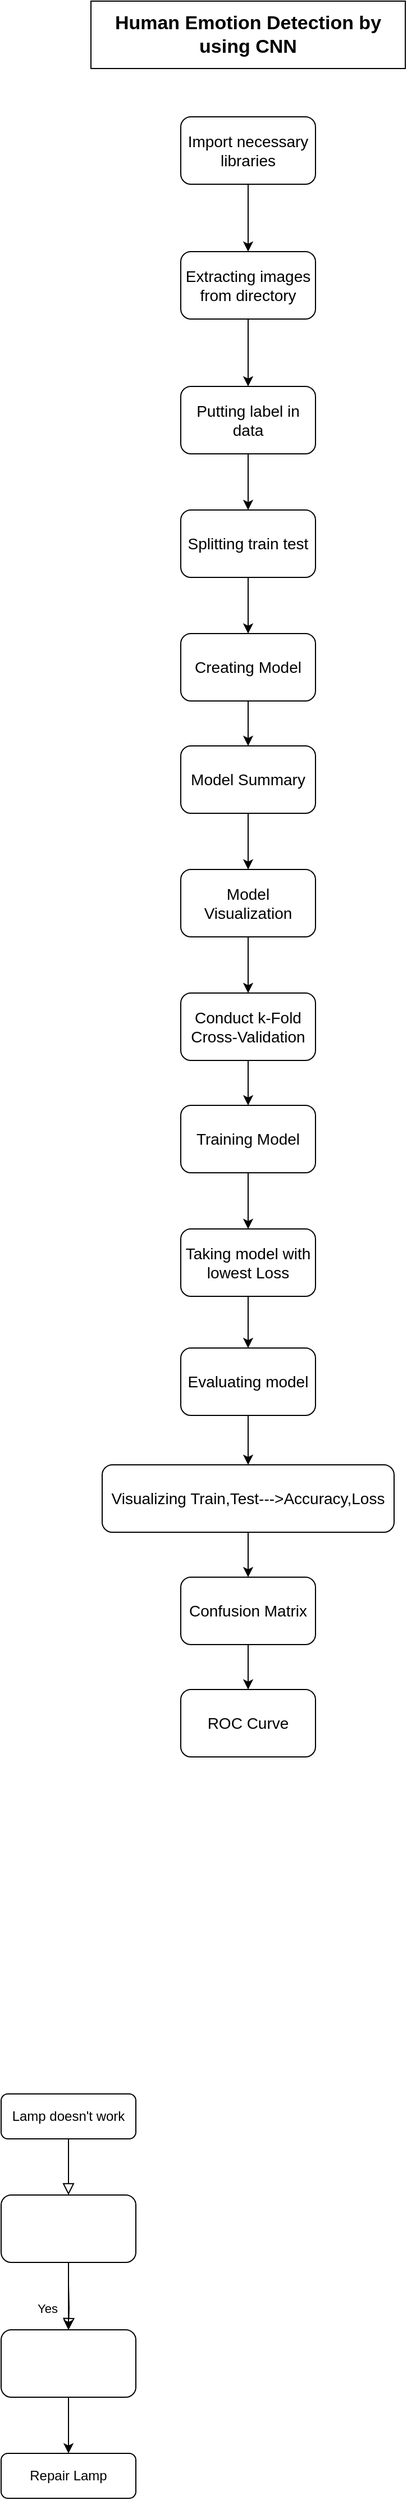<mxfile version="17.1.3" type="github">
  <diagram id="C5RBs43oDa-KdzZeNtuy" name="Page-1">
    <mxGraphModel dx="1038" dy="2885" grid="1" gridSize="10" guides="1" tooltips="1" connect="1" arrows="1" fold="1" page="1" pageScale="1" pageWidth="827" pageHeight="1169" math="0" shadow="0">
      <root>
        <mxCell id="WIyWlLk6GJQsqaUBKTNV-0" />
        <mxCell id="WIyWlLk6GJQsqaUBKTNV-1" parent="WIyWlLk6GJQsqaUBKTNV-0" />
        <mxCell id="WIyWlLk6GJQsqaUBKTNV-2" value="" style="rounded=0;html=1;jettySize=auto;orthogonalLoop=1;fontSize=11;endArrow=block;endFill=0;endSize=8;strokeWidth=1;shadow=0;labelBackgroundColor=none;edgeStyle=orthogonalEdgeStyle;" parent="WIyWlLk6GJQsqaUBKTNV-1" source="WIyWlLk6GJQsqaUBKTNV-3" edge="1">
          <mxGeometry relative="1" as="geometry">
            <mxPoint x="220" y="170" as="targetPoint" />
          </mxGeometry>
        </mxCell>
        <mxCell id="WIyWlLk6GJQsqaUBKTNV-3" value="Lamp doesn&#39;t work" style="rounded=1;whiteSpace=wrap;html=1;fontSize=12;glass=0;strokeWidth=1;shadow=0;" parent="WIyWlLk6GJQsqaUBKTNV-1" vertex="1">
          <mxGeometry x="160" y="80" width="120" height="40" as="geometry" />
        </mxCell>
        <mxCell id="WIyWlLk6GJQsqaUBKTNV-4" value="Yes" style="rounded=0;html=1;jettySize=auto;orthogonalLoop=1;fontSize=11;endArrow=block;endFill=0;endSize=8;strokeWidth=1;shadow=0;labelBackgroundColor=none;edgeStyle=orthogonalEdgeStyle;" parent="WIyWlLk6GJQsqaUBKTNV-1" edge="1">
          <mxGeometry y="20" relative="1" as="geometry">
            <mxPoint as="offset" />
            <mxPoint x="220" y="250" as="sourcePoint" />
            <mxPoint x="220" y="290" as="targetPoint" />
          </mxGeometry>
        </mxCell>
        <mxCell id="WIyWlLk6GJQsqaUBKTNV-11" value="Repair Lamp" style="rounded=1;whiteSpace=wrap;html=1;fontSize=12;glass=0;strokeWidth=1;shadow=0;" parent="WIyWlLk6GJQsqaUBKTNV-1" vertex="1">
          <mxGeometry x="160" y="400" width="120" height="40" as="geometry" />
        </mxCell>
        <mxCell id="BGPMG8W0dTxWUfh2eH9M-2" value="" style="edgeStyle=orthogonalEdgeStyle;rounded=0;orthogonalLoop=1;jettySize=auto;html=1;" edge="1" parent="WIyWlLk6GJQsqaUBKTNV-1" source="BGPMG8W0dTxWUfh2eH9M-0" target="BGPMG8W0dTxWUfh2eH9M-1">
          <mxGeometry relative="1" as="geometry" />
        </mxCell>
        <mxCell id="BGPMG8W0dTxWUfh2eH9M-0" value="" style="rounded=1;whiteSpace=wrap;html=1;" vertex="1" parent="WIyWlLk6GJQsqaUBKTNV-1">
          <mxGeometry x="160" y="170" width="120" height="60" as="geometry" />
        </mxCell>
        <mxCell id="BGPMG8W0dTxWUfh2eH9M-1" value="" style="rounded=1;whiteSpace=wrap;html=1;" vertex="1" parent="WIyWlLk6GJQsqaUBKTNV-1">
          <mxGeometry x="160" y="290" width="120" height="60" as="geometry" />
        </mxCell>
        <mxCell id="BGPMG8W0dTxWUfh2eH9M-5" value="" style="endArrow=classic;html=1;rounded=0;exitX=0.5;exitY=1;exitDx=0;exitDy=0;" edge="1" parent="WIyWlLk6GJQsqaUBKTNV-1" source="BGPMG8W0dTxWUfh2eH9M-1" target="WIyWlLk6GJQsqaUBKTNV-11">
          <mxGeometry width="50" height="50" relative="1" as="geometry">
            <mxPoint x="390" y="310" as="sourcePoint" />
            <mxPoint x="440" y="260" as="targetPoint" />
          </mxGeometry>
        </mxCell>
        <mxCell id="BGPMG8W0dTxWUfh2eH9M-6" value="&lt;font style=&quot;font-size: 14px&quot;&gt;Import necessary libraries&lt;/font&gt;" style="rounded=1;whiteSpace=wrap;html=1;" vertex="1" parent="WIyWlLk6GJQsqaUBKTNV-1">
          <mxGeometry x="320" y="-1680" width="120" height="60" as="geometry" />
        </mxCell>
        <mxCell id="BGPMG8W0dTxWUfh2eH9M-7" value="&lt;font style=&quot;font-size: 14px&quot;&gt;Extracting images from directory&lt;/font&gt;" style="rounded=1;whiteSpace=wrap;html=1;" vertex="1" parent="WIyWlLk6GJQsqaUBKTNV-1">
          <mxGeometry x="320" y="-1560" width="120" height="60" as="geometry" />
        </mxCell>
        <mxCell id="BGPMG8W0dTxWUfh2eH9M-8" value="&lt;font style=&quot;font-size: 14px&quot;&gt;Putting label in data&lt;/font&gt;" style="rounded=1;whiteSpace=wrap;html=1;" vertex="1" parent="WIyWlLk6GJQsqaUBKTNV-1">
          <mxGeometry x="320" y="-1440" width="120" height="60" as="geometry" />
        </mxCell>
        <mxCell id="BGPMG8W0dTxWUfh2eH9M-9" value="&lt;font style=&quot;font-size: 14px&quot;&gt;Splitting train test&lt;/font&gt;" style="rounded=1;whiteSpace=wrap;html=1;" vertex="1" parent="WIyWlLk6GJQsqaUBKTNV-1">
          <mxGeometry x="320" y="-1330" width="120" height="60" as="geometry" />
        </mxCell>
        <mxCell id="BGPMG8W0dTxWUfh2eH9M-10" value="&lt;font style=&quot;font-size: 14px&quot;&gt;Creating Model&lt;/font&gt;" style="rounded=1;whiteSpace=wrap;html=1;" vertex="1" parent="WIyWlLk6GJQsqaUBKTNV-1">
          <mxGeometry x="320" y="-1220" width="120" height="60" as="geometry" />
        </mxCell>
        <mxCell id="BGPMG8W0dTxWUfh2eH9M-11" value="&lt;b&gt;&lt;font style=&quot;font-size: 17px&quot;&gt;Human Emotion Detection by using CNN&lt;/font&gt;&lt;/b&gt;" style="rounded=0;whiteSpace=wrap;html=1;" vertex="1" parent="WIyWlLk6GJQsqaUBKTNV-1">
          <mxGeometry x="240" y="-1783" width="280" height="60" as="geometry" />
        </mxCell>
        <mxCell id="BGPMG8W0dTxWUfh2eH9M-12" value="Model Summary" style="rounded=1;whiteSpace=wrap;html=1;fontSize=14;" vertex="1" parent="WIyWlLk6GJQsqaUBKTNV-1">
          <mxGeometry x="320" y="-1120" width="120" height="60" as="geometry" />
        </mxCell>
        <mxCell id="BGPMG8W0dTxWUfh2eH9M-13" value="Model Visualization" style="rounded=1;whiteSpace=wrap;html=1;fontSize=14;" vertex="1" parent="WIyWlLk6GJQsqaUBKTNV-1">
          <mxGeometry x="320" y="-1010" width="120" height="60" as="geometry" />
        </mxCell>
        <mxCell id="BGPMG8W0dTxWUfh2eH9M-14" value="Conduct k-Fold Cross-Validation" style="rounded=1;whiteSpace=wrap;html=1;fontSize=14;" vertex="1" parent="WIyWlLk6GJQsqaUBKTNV-1">
          <mxGeometry x="320" y="-900" width="120" height="60" as="geometry" />
        </mxCell>
        <mxCell id="BGPMG8W0dTxWUfh2eH9M-15" value="Training Model" style="rounded=1;whiteSpace=wrap;html=1;fontSize=14;" vertex="1" parent="WIyWlLk6GJQsqaUBKTNV-1">
          <mxGeometry x="320" y="-800" width="120" height="60" as="geometry" />
        </mxCell>
        <mxCell id="BGPMG8W0dTxWUfh2eH9M-16" value="Taking model with lowest Loss" style="rounded=1;whiteSpace=wrap;html=1;fontSize=14;" vertex="1" parent="WIyWlLk6GJQsqaUBKTNV-1">
          <mxGeometry x="320" y="-690" width="120" height="60" as="geometry" />
        </mxCell>
        <mxCell id="BGPMG8W0dTxWUfh2eH9M-17" value="Evaluating model" style="rounded=1;whiteSpace=wrap;html=1;fontSize=14;" vertex="1" parent="WIyWlLk6GJQsqaUBKTNV-1">
          <mxGeometry x="320" y="-584" width="120" height="60" as="geometry" />
        </mxCell>
        <mxCell id="BGPMG8W0dTxWUfh2eH9M-29" style="edgeStyle=orthogonalEdgeStyle;rounded=0;orthogonalLoop=1;jettySize=auto;html=1;fontSize=14;" edge="1" parent="WIyWlLk6GJQsqaUBKTNV-1" source="BGPMG8W0dTxWUfh2eH9M-18" target="BGPMG8W0dTxWUfh2eH9M-19">
          <mxGeometry relative="1" as="geometry" />
        </mxCell>
        <mxCell id="BGPMG8W0dTxWUfh2eH9M-18" value="Visualizing Train,Test---&gt;Accuracy,Loss" style="rounded=1;whiteSpace=wrap;html=1;fontSize=14;" vertex="1" parent="WIyWlLk6GJQsqaUBKTNV-1">
          <mxGeometry x="250" y="-480" width="260" height="60" as="geometry" />
        </mxCell>
        <mxCell id="BGPMG8W0dTxWUfh2eH9M-19" value="Confusion Matrix" style="rounded=1;whiteSpace=wrap;html=1;fontSize=14;" vertex="1" parent="WIyWlLk6GJQsqaUBKTNV-1">
          <mxGeometry x="320" y="-380" width="120" height="60" as="geometry" />
        </mxCell>
        <mxCell id="BGPMG8W0dTxWUfh2eH9M-20" value="ROC Curve" style="rounded=1;whiteSpace=wrap;html=1;fontSize=14;" vertex="1" parent="WIyWlLk6GJQsqaUBKTNV-1">
          <mxGeometry x="320" y="-280" width="120" height="60" as="geometry" />
        </mxCell>
        <mxCell id="BGPMG8W0dTxWUfh2eH9M-21" value="" style="endArrow=classic;html=1;rounded=0;fontSize=14;exitX=0.5;exitY=1;exitDx=0;exitDy=0;" edge="1" parent="WIyWlLk6GJQsqaUBKTNV-1" source="BGPMG8W0dTxWUfh2eH9M-19">
          <mxGeometry width="50" height="50" relative="1" as="geometry">
            <mxPoint x="390" y="-220" as="sourcePoint" />
            <mxPoint x="380" y="-280" as="targetPoint" />
          </mxGeometry>
        </mxCell>
        <mxCell id="BGPMG8W0dTxWUfh2eH9M-25" value="" style="endArrow=classic;html=1;rounded=0;fontSize=14;entryX=0.5;entryY=0;entryDx=0;entryDy=0;exitX=0.5;exitY=1;exitDx=0;exitDy=0;" edge="1" parent="WIyWlLk6GJQsqaUBKTNV-1" source="BGPMG8W0dTxWUfh2eH9M-17" target="BGPMG8W0dTxWUfh2eH9M-18">
          <mxGeometry width="50" height="50" relative="1" as="geometry">
            <mxPoint x="379.5" y="-514" as="sourcePoint" />
            <mxPoint x="379.5" y="-584" as="targetPoint" />
          </mxGeometry>
        </mxCell>
        <mxCell id="BGPMG8W0dTxWUfh2eH9M-31" value="" style="endArrow=classic;html=1;rounded=0;fontSize=14;exitX=0.5;exitY=1;exitDx=0;exitDy=0;entryX=0.5;entryY=0;entryDx=0;entryDy=0;" edge="1" parent="WIyWlLk6GJQsqaUBKTNV-1" source="BGPMG8W0dTxWUfh2eH9M-6" target="BGPMG8W0dTxWUfh2eH9M-7">
          <mxGeometry width="50" height="50" relative="1" as="geometry">
            <mxPoint x="390" y="-1730" as="sourcePoint" />
            <mxPoint x="440" y="-1780" as="targetPoint" />
          </mxGeometry>
        </mxCell>
        <mxCell id="BGPMG8W0dTxWUfh2eH9M-32" value="" style="endArrow=classic;html=1;rounded=0;fontSize=14;exitX=0.5;exitY=1;exitDx=0;exitDy=0;entryX=0.5;entryY=0;entryDx=0;entryDy=0;" edge="1" parent="WIyWlLk6GJQsqaUBKTNV-1" source="BGPMG8W0dTxWUfh2eH9M-7" target="BGPMG8W0dTxWUfh2eH9M-8">
          <mxGeometry width="50" height="50" relative="1" as="geometry">
            <mxPoint x="390" y="-1470" as="sourcePoint" />
            <mxPoint x="440" y="-1520" as="targetPoint" />
          </mxGeometry>
        </mxCell>
        <mxCell id="BGPMG8W0dTxWUfh2eH9M-33" value="" style="endArrow=classic;html=1;rounded=0;fontSize=14;exitX=0.5;exitY=1;exitDx=0;exitDy=0;entryX=0.5;entryY=0;entryDx=0;entryDy=0;" edge="1" parent="WIyWlLk6GJQsqaUBKTNV-1" source="BGPMG8W0dTxWUfh2eH9M-8" target="BGPMG8W0dTxWUfh2eH9M-9">
          <mxGeometry width="50" height="50" relative="1" as="geometry">
            <mxPoint x="390" y="-1470" as="sourcePoint" />
            <mxPoint x="440" y="-1520" as="targetPoint" />
          </mxGeometry>
        </mxCell>
        <mxCell id="BGPMG8W0dTxWUfh2eH9M-34" value="" style="endArrow=classic;html=1;rounded=0;fontSize=14;exitX=0.5;exitY=1;exitDx=0;exitDy=0;" edge="1" parent="WIyWlLk6GJQsqaUBKTNV-1" source="BGPMG8W0dTxWUfh2eH9M-16" target="BGPMG8W0dTxWUfh2eH9M-17">
          <mxGeometry width="50" height="50" relative="1" as="geometry">
            <mxPoint x="390" y="-350" as="sourcePoint" />
            <mxPoint x="440" y="-400" as="targetPoint" />
          </mxGeometry>
        </mxCell>
        <mxCell id="BGPMG8W0dTxWUfh2eH9M-35" value="" style="endArrow=classic;html=1;rounded=0;fontSize=14;exitX=0.5;exitY=1;exitDx=0;exitDy=0;entryX=0.5;entryY=0;entryDx=0;entryDy=0;" edge="1" parent="WIyWlLk6GJQsqaUBKTNV-1" source="BGPMG8W0dTxWUfh2eH9M-14" target="BGPMG8W0dTxWUfh2eH9M-15">
          <mxGeometry width="50" height="50" relative="1" as="geometry">
            <mxPoint x="390" y="-640" as="sourcePoint" />
            <mxPoint x="440" y="-690" as="targetPoint" />
          </mxGeometry>
        </mxCell>
        <mxCell id="BGPMG8W0dTxWUfh2eH9M-36" style="edgeStyle=orthogonalEdgeStyle;rounded=0;orthogonalLoop=1;jettySize=auto;html=1;exitX=0.5;exitY=1;exitDx=0;exitDy=0;entryX=0.5;entryY=0;entryDx=0;entryDy=0;fontSize=14;" edge="1" parent="WIyWlLk6GJQsqaUBKTNV-1" source="BGPMG8W0dTxWUfh2eH9M-15" target="BGPMG8W0dTxWUfh2eH9M-16">
          <mxGeometry relative="1" as="geometry" />
        </mxCell>
        <mxCell id="BGPMG8W0dTxWUfh2eH9M-37" value="" style="endArrow=classic;html=1;rounded=0;fontSize=14;exitX=0.5;exitY=1;exitDx=0;exitDy=0;entryX=0.5;entryY=0;entryDx=0;entryDy=0;" edge="1" parent="WIyWlLk6GJQsqaUBKTNV-1" source="BGPMG8W0dTxWUfh2eH9M-9" target="BGPMG8W0dTxWUfh2eH9M-10">
          <mxGeometry width="50" height="50" relative="1" as="geometry">
            <mxPoint x="390" y="-1090" as="sourcePoint" />
            <mxPoint x="440" y="-1140" as="targetPoint" />
          </mxGeometry>
        </mxCell>
        <mxCell id="BGPMG8W0dTxWUfh2eH9M-38" value="" style="endArrow=classic;html=1;rounded=0;fontSize=14;exitX=0.5;exitY=1;exitDx=0;exitDy=0;entryX=0.5;entryY=0;entryDx=0;entryDy=0;" edge="1" parent="WIyWlLk6GJQsqaUBKTNV-1" source="BGPMG8W0dTxWUfh2eH9M-10" target="BGPMG8W0dTxWUfh2eH9M-12">
          <mxGeometry width="50" height="50" relative="1" as="geometry">
            <mxPoint x="390" y="-1090" as="sourcePoint" />
            <mxPoint x="440" y="-1140" as="targetPoint" />
          </mxGeometry>
        </mxCell>
        <mxCell id="BGPMG8W0dTxWUfh2eH9M-39" value="" style="endArrow=classic;html=1;rounded=0;fontSize=14;exitX=0.5;exitY=1;exitDx=0;exitDy=0;entryX=0.5;entryY=0;entryDx=0;entryDy=0;" edge="1" parent="WIyWlLk6GJQsqaUBKTNV-1" source="BGPMG8W0dTxWUfh2eH9M-12" target="BGPMG8W0dTxWUfh2eH9M-13">
          <mxGeometry width="50" height="50" relative="1" as="geometry">
            <mxPoint x="390" y="-1090" as="sourcePoint" />
            <mxPoint x="440" y="-1140" as="targetPoint" />
          </mxGeometry>
        </mxCell>
        <mxCell id="BGPMG8W0dTxWUfh2eH9M-40" value="" style="endArrow=classic;html=1;rounded=0;fontSize=14;exitX=0.5;exitY=1;exitDx=0;exitDy=0;" edge="1" parent="WIyWlLk6GJQsqaUBKTNV-1" source="BGPMG8W0dTxWUfh2eH9M-13" target="BGPMG8W0dTxWUfh2eH9M-14">
          <mxGeometry width="50" height="50" relative="1" as="geometry">
            <mxPoint x="390" y="-1090" as="sourcePoint" />
            <mxPoint x="440" y="-1140" as="targetPoint" />
          </mxGeometry>
        </mxCell>
      </root>
    </mxGraphModel>
  </diagram>
</mxfile>
